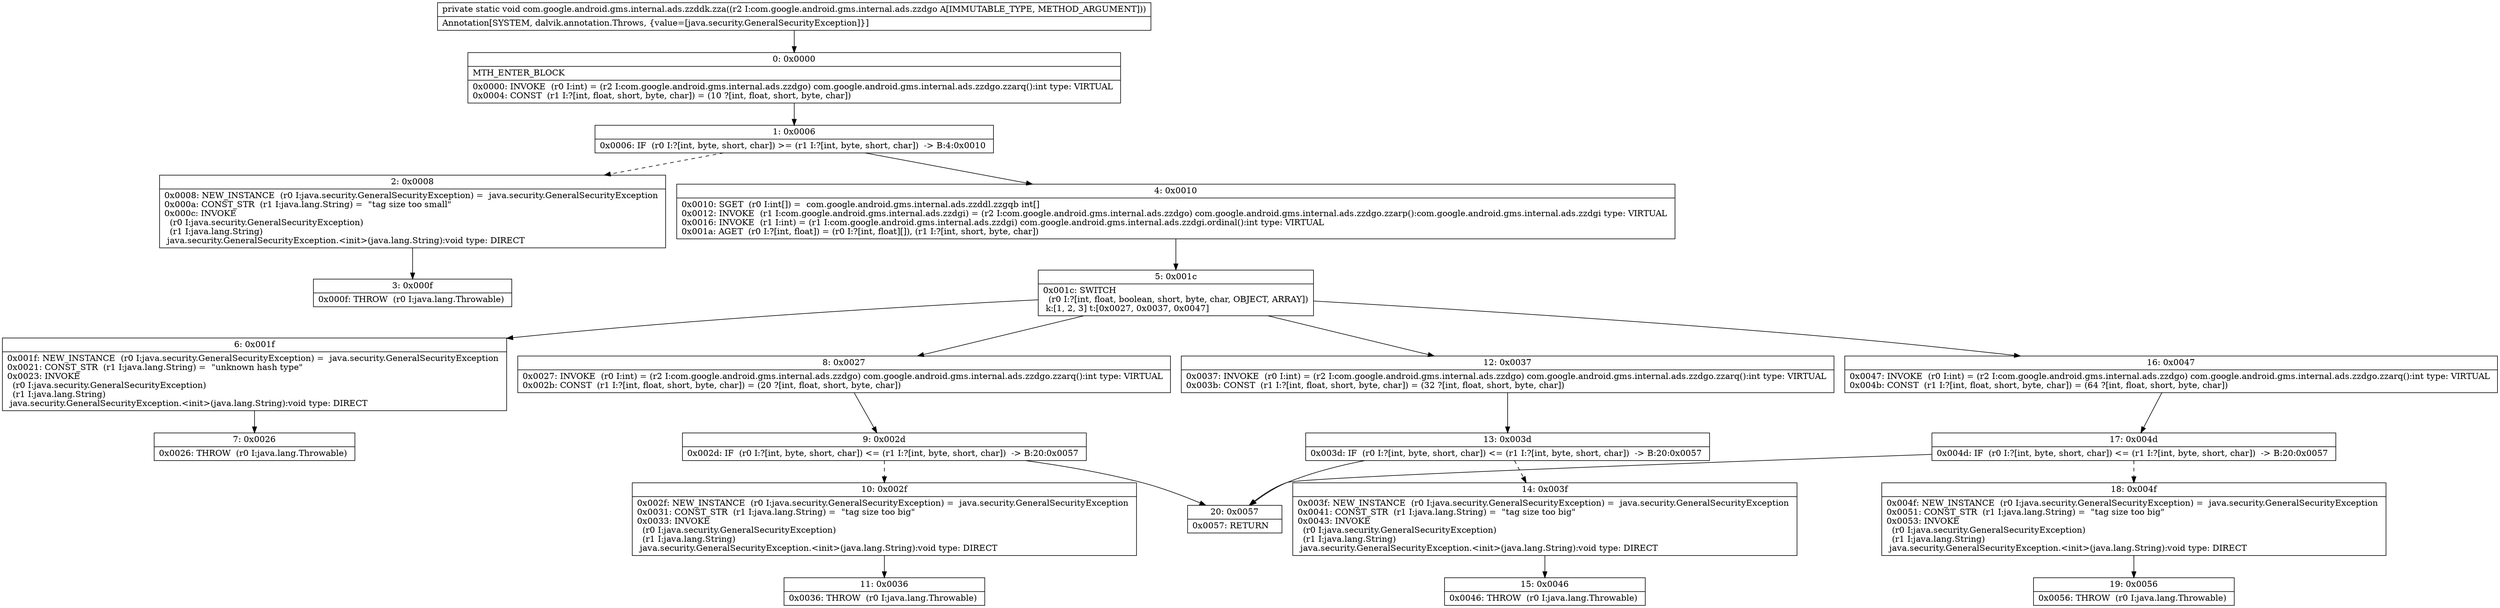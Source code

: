digraph "CFG forcom.google.android.gms.internal.ads.zzddk.zza(Lcom\/google\/android\/gms\/internal\/ads\/zzdgo;)V" {
Node_0 [shape=record,label="{0\:\ 0x0000|MTH_ENTER_BLOCK\l|0x0000: INVOKE  (r0 I:int) = (r2 I:com.google.android.gms.internal.ads.zzdgo) com.google.android.gms.internal.ads.zzdgo.zzarq():int type: VIRTUAL \l0x0004: CONST  (r1 I:?[int, float, short, byte, char]) = (10 ?[int, float, short, byte, char]) \l}"];
Node_1 [shape=record,label="{1\:\ 0x0006|0x0006: IF  (r0 I:?[int, byte, short, char]) \>= (r1 I:?[int, byte, short, char])  \-\> B:4:0x0010 \l}"];
Node_2 [shape=record,label="{2\:\ 0x0008|0x0008: NEW_INSTANCE  (r0 I:java.security.GeneralSecurityException) =  java.security.GeneralSecurityException \l0x000a: CONST_STR  (r1 I:java.lang.String) =  \"tag size too small\" \l0x000c: INVOKE  \l  (r0 I:java.security.GeneralSecurityException)\l  (r1 I:java.lang.String)\l java.security.GeneralSecurityException.\<init\>(java.lang.String):void type: DIRECT \l}"];
Node_3 [shape=record,label="{3\:\ 0x000f|0x000f: THROW  (r0 I:java.lang.Throwable) \l}"];
Node_4 [shape=record,label="{4\:\ 0x0010|0x0010: SGET  (r0 I:int[]) =  com.google.android.gms.internal.ads.zzddl.zzgqb int[] \l0x0012: INVOKE  (r1 I:com.google.android.gms.internal.ads.zzdgi) = (r2 I:com.google.android.gms.internal.ads.zzdgo) com.google.android.gms.internal.ads.zzdgo.zzarp():com.google.android.gms.internal.ads.zzdgi type: VIRTUAL \l0x0016: INVOKE  (r1 I:int) = (r1 I:com.google.android.gms.internal.ads.zzdgi) com.google.android.gms.internal.ads.zzdgi.ordinal():int type: VIRTUAL \l0x001a: AGET  (r0 I:?[int, float]) = (r0 I:?[int, float][]), (r1 I:?[int, short, byte, char]) \l}"];
Node_5 [shape=record,label="{5\:\ 0x001c|0x001c: SWITCH  \l  (r0 I:?[int, float, boolean, short, byte, char, OBJECT, ARRAY])\l k:[1, 2, 3] t:[0x0027, 0x0037, 0x0047] \l}"];
Node_6 [shape=record,label="{6\:\ 0x001f|0x001f: NEW_INSTANCE  (r0 I:java.security.GeneralSecurityException) =  java.security.GeneralSecurityException \l0x0021: CONST_STR  (r1 I:java.lang.String) =  \"unknown hash type\" \l0x0023: INVOKE  \l  (r0 I:java.security.GeneralSecurityException)\l  (r1 I:java.lang.String)\l java.security.GeneralSecurityException.\<init\>(java.lang.String):void type: DIRECT \l}"];
Node_7 [shape=record,label="{7\:\ 0x0026|0x0026: THROW  (r0 I:java.lang.Throwable) \l}"];
Node_8 [shape=record,label="{8\:\ 0x0027|0x0027: INVOKE  (r0 I:int) = (r2 I:com.google.android.gms.internal.ads.zzdgo) com.google.android.gms.internal.ads.zzdgo.zzarq():int type: VIRTUAL \l0x002b: CONST  (r1 I:?[int, float, short, byte, char]) = (20 ?[int, float, short, byte, char]) \l}"];
Node_9 [shape=record,label="{9\:\ 0x002d|0x002d: IF  (r0 I:?[int, byte, short, char]) \<= (r1 I:?[int, byte, short, char])  \-\> B:20:0x0057 \l}"];
Node_10 [shape=record,label="{10\:\ 0x002f|0x002f: NEW_INSTANCE  (r0 I:java.security.GeneralSecurityException) =  java.security.GeneralSecurityException \l0x0031: CONST_STR  (r1 I:java.lang.String) =  \"tag size too big\" \l0x0033: INVOKE  \l  (r0 I:java.security.GeneralSecurityException)\l  (r1 I:java.lang.String)\l java.security.GeneralSecurityException.\<init\>(java.lang.String):void type: DIRECT \l}"];
Node_11 [shape=record,label="{11\:\ 0x0036|0x0036: THROW  (r0 I:java.lang.Throwable) \l}"];
Node_12 [shape=record,label="{12\:\ 0x0037|0x0037: INVOKE  (r0 I:int) = (r2 I:com.google.android.gms.internal.ads.zzdgo) com.google.android.gms.internal.ads.zzdgo.zzarq():int type: VIRTUAL \l0x003b: CONST  (r1 I:?[int, float, short, byte, char]) = (32 ?[int, float, short, byte, char]) \l}"];
Node_13 [shape=record,label="{13\:\ 0x003d|0x003d: IF  (r0 I:?[int, byte, short, char]) \<= (r1 I:?[int, byte, short, char])  \-\> B:20:0x0057 \l}"];
Node_14 [shape=record,label="{14\:\ 0x003f|0x003f: NEW_INSTANCE  (r0 I:java.security.GeneralSecurityException) =  java.security.GeneralSecurityException \l0x0041: CONST_STR  (r1 I:java.lang.String) =  \"tag size too big\" \l0x0043: INVOKE  \l  (r0 I:java.security.GeneralSecurityException)\l  (r1 I:java.lang.String)\l java.security.GeneralSecurityException.\<init\>(java.lang.String):void type: DIRECT \l}"];
Node_15 [shape=record,label="{15\:\ 0x0046|0x0046: THROW  (r0 I:java.lang.Throwable) \l}"];
Node_16 [shape=record,label="{16\:\ 0x0047|0x0047: INVOKE  (r0 I:int) = (r2 I:com.google.android.gms.internal.ads.zzdgo) com.google.android.gms.internal.ads.zzdgo.zzarq():int type: VIRTUAL \l0x004b: CONST  (r1 I:?[int, float, short, byte, char]) = (64 ?[int, float, short, byte, char]) \l}"];
Node_17 [shape=record,label="{17\:\ 0x004d|0x004d: IF  (r0 I:?[int, byte, short, char]) \<= (r1 I:?[int, byte, short, char])  \-\> B:20:0x0057 \l}"];
Node_18 [shape=record,label="{18\:\ 0x004f|0x004f: NEW_INSTANCE  (r0 I:java.security.GeneralSecurityException) =  java.security.GeneralSecurityException \l0x0051: CONST_STR  (r1 I:java.lang.String) =  \"tag size too big\" \l0x0053: INVOKE  \l  (r0 I:java.security.GeneralSecurityException)\l  (r1 I:java.lang.String)\l java.security.GeneralSecurityException.\<init\>(java.lang.String):void type: DIRECT \l}"];
Node_19 [shape=record,label="{19\:\ 0x0056|0x0056: THROW  (r0 I:java.lang.Throwable) \l}"];
Node_20 [shape=record,label="{20\:\ 0x0057|0x0057: RETURN   \l}"];
MethodNode[shape=record,label="{private static void com.google.android.gms.internal.ads.zzddk.zza((r2 I:com.google.android.gms.internal.ads.zzdgo A[IMMUTABLE_TYPE, METHOD_ARGUMENT]))  | Annotation[SYSTEM, dalvik.annotation.Throws, \{value=[java.security.GeneralSecurityException]\}]\l}"];
MethodNode -> Node_0;
Node_0 -> Node_1;
Node_1 -> Node_2[style=dashed];
Node_1 -> Node_4;
Node_2 -> Node_3;
Node_4 -> Node_5;
Node_5 -> Node_6;
Node_5 -> Node_8;
Node_5 -> Node_12;
Node_5 -> Node_16;
Node_6 -> Node_7;
Node_8 -> Node_9;
Node_9 -> Node_10[style=dashed];
Node_9 -> Node_20;
Node_10 -> Node_11;
Node_12 -> Node_13;
Node_13 -> Node_14[style=dashed];
Node_13 -> Node_20;
Node_14 -> Node_15;
Node_16 -> Node_17;
Node_17 -> Node_18[style=dashed];
Node_17 -> Node_20;
Node_18 -> Node_19;
}

